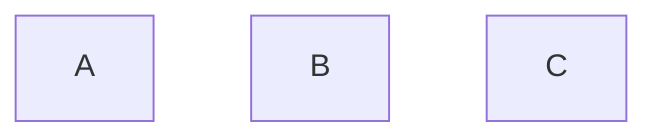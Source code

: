 flowchart TD
  A@{ shape: rect, padding: "12pt", label: "A" }
  B@{ shape: rect, cornerRadius: "2em", label: "B" }
  C@{ shape: rect, label: C }